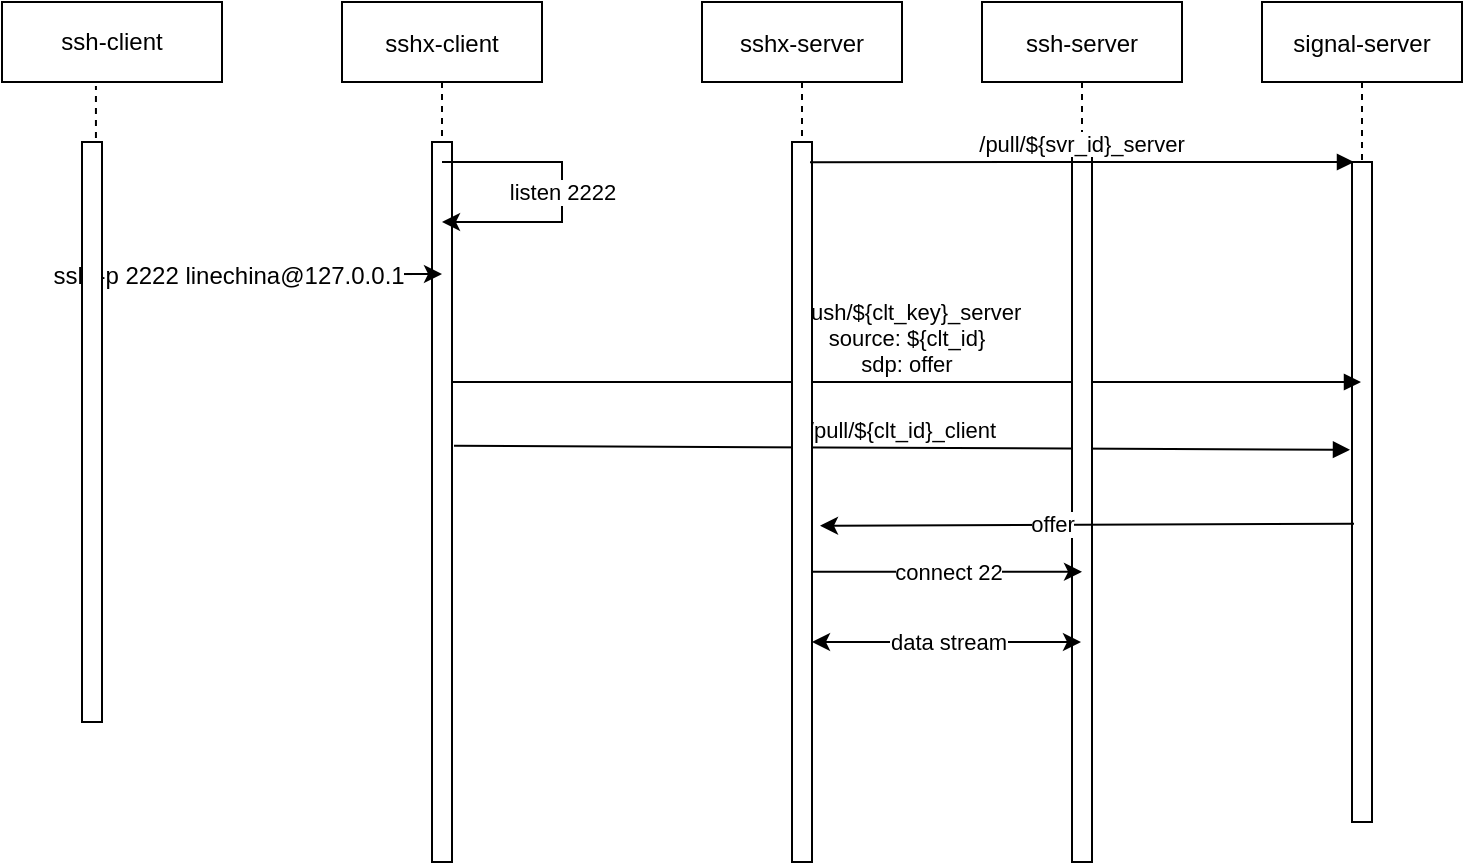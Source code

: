 <mxfile version="14.6.13" type="github">
  <diagram id="kgpKYQtTHZ0yAKxKKP6v" name="Page-1">
    <mxGraphModel dx="2036" dy="615" grid="1" gridSize="10" guides="1" tooltips="1" connect="1" arrows="1" fold="1" page="1" pageScale="1" pageWidth="850" pageHeight="1100" math="0" shadow="0">
      <root>
        <mxCell id="0" />
        <mxCell id="1" parent="0" />
        <mxCell id="3nuBFxr9cyL0pnOWT2aG-1" value="sshx-client" style="shape=umlLifeline;perimeter=lifelinePerimeter;container=1;collapsible=0;recursiveResize=0;rounded=0;shadow=0;strokeWidth=1;" parent="1" vertex="1">
          <mxGeometry x="120" y="80" width="100" height="430" as="geometry" />
        </mxCell>
        <mxCell id="3nuBFxr9cyL0pnOWT2aG-2" value="" style="points=[];perimeter=orthogonalPerimeter;rounded=0;shadow=0;strokeWidth=1;" parent="3nuBFxr9cyL0pnOWT2aG-1" vertex="1">
          <mxGeometry x="45" y="70" width="10" height="360" as="geometry" />
        </mxCell>
        <mxCell id="3nuBFxr9cyL0pnOWT2aG-5" value="signal-server" style="shape=umlLifeline;perimeter=lifelinePerimeter;container=1;collapsible=0;recursiveResize=0;rounded=0;shadow=0;strokeWidth=1;" parent="1" vertex="1">
          <mxGeometry x="580" y="80" width="100" height="410" as="geometry" />
        </mxCell>
        <mxCell id="3nuBFxr9cyL0pnOWT2aG-6" value="" style="points=[];perimeter=orthogonalPerimeter;rounded=0;shadow=0;strokeWidth=1;" parent="3nuBFxr9cyL0pnOWT2aG-5" vertex="1">
          <mxGeometry x="45" y="80" width="10" height="330" as="geometry" />
        </mxCell>
        <mxCell id="3nuBFxr9cyL0pnOWT2aG-8" value="/push/${clt_key}_server&#xa;source: ${clt_id}&#xa;sdp: offer" style="verticalAlign=bottom;endArrow=block;shadow=0;strokeWidth=1;" parent="1" source="3nuBFxr9cyL0pnOWT2aG-2" target="3nuBFxr9cyL0pnOWT2aG-5" edge="1">
          <mxGeometry relative="1" as="geometry">
            <mxPoint x="275" y="160" as="sourcePoint" />
            <Array as="points">
              <mxPoint x="175" y="270" />
            </Array>
          </mxGeometry>
        </mxCell>
        <mxCell id="8hrVhE37rYxSTI8BDwuA-1" value="listen 2222" style="edgeStyle=orthogonalEdgeStyle;rounded=0;orthogonalLoop=1;jettySize=auto;html=1;" edge="1" parent="1" source="3nuBFxr9cyL0pnOWT2aG-1">
          <mxGeometry relative="1" as="geometry">
            <mxPoint x="170" y="190" as="targetPoint" />
            <Array as="points">
              <mxPoint x="230" y="160" />
              <mxPoint x="230" y="190" />
            </Array>
          </mxGeometry>
        </mxCell>
        <mxCell id="8hrVhE37rYxSTI8BDwuA-2" value="ssh-client" style="rounded=0;whiteSpace=wrap;html=1;" vertex="1" parent="1">
          <mxGeometry x="-50" y="80" width="110" height="40" as="geometry" />
        </mxCell>
        <mxCell id="8hrVhE37rYxSTI8BDwuA-3" value="" style="endArrow=none;dashed=1;html=1;entryX=0.427;entryY=1.05;entryDx=0;entryDy=0;entryPerimeter=0;" edge="1" parent="1" target="8hrVhE37rYxSTI8BDwuA-2">
          <mxGeometry width="50" height="50" relative="1" as="geometry">
            <mxPoint x="-3" y="400" as="sourcePoint" />
            <mxPoint x="450" y="290" as="targetPoint" />
          </mxGeometry>
        </mxCell>
        <mxCell id="8hrVhE37rYxSTI8BDwuA-6" style="edgeStyle=orthogonalEdgeStyle;rounded=0;orthogonalLoop=1;jettySize=auto;html=1;exitX=1.1;exitY=0.228;exitDx=0;exitDy=0;exitPerimeter=0;" edge="1" parent="1" source="8hrVhE37rYxSTI8BDwuA-5">
          <mxGeometry relative="1" as="geometry">
            <mxPoint x="170" y="216" as="targetPoint" />
          </mxGeometry>
        </mxCell>
        <mxCell id="8hrVhE37rYxSTI8BDwuA-7" value="&lt;div style=&quot;text-align: left ; line-height: 1.75&quot;&gt;&lt;font style=&quot;font-size: 12px&quot;&gt;ssh -p 2222 linechina@127.0.0.1&lt;/font&gt;&lt;/div&gt;" style="edgeLabel;html=1;align=center;verticalAlign=middle;resizable=0;points=[];" vertex="1" connectable="0" parent="8hrVhE37rYxSTI8BDwuA-6">
          <mxGeometry x="-0.267" y="-1" relative="1" as="geometry">
            <mxPoint as="offset" />
          </mxGeometry>
        </mxCell>
        <mxCell id="8hrVhE37rYxSTI8BDwuA-5" value="" style="points=[];perimeter=orthogonalPerimeter;rounded=0;shadow=0;strokeWidth=1;" vertex="1" parent="1">
          <mxGeometry x="-10" y="150" width="10" height="290" as="geometry" />
        </mxCell>
        <mxCell id="8hrVhE37rYxSTI8BDwuA-8" value="/pull/${clt_id}_client" style="verticalAlign=bottom;endArrow=block;shadow=0;strokeWidth=1;entryX=-0.1;entryY=0.436;entryDx=0;entryDy=0;entryPerimeter=0;exitX=1.1;exitY=0.422;exitDx=0;exitDy=0;exitPerimeter=0;" edge="1" parent="1" source="3nuBFxr9cyL0pnOWT2aG-2" target="3nuBFxr9cyL0pnOWT2aG-6">
          <mxGeometry relative="1" as="geometry">
            <mxPoint x="170" y="390" as="sourcePoint" />
            <mxPoint x="359.5" y="280" as="targetPoint" />
            <Array as="points" />
          </mxGeometry>
        </mxCell>
        <mxCell id="8hrVhE37rYxSTI8BDwuA-9" value="sshx-server" style="shape=umlLifeline;perimeter=lifelinePerimeter;container=1;collapsible=0;recursiveResize=0;rounded=0;shadow=0;strokeWidth=1;" vertex="1" parent="1">
          <mxGeometry x="300" y="80" width="100" height="430" as="geometry" />
        </mxCell>
        <mxCell id="8hrVhE37rYxSTI8BDwuA-10" value="" style="points=[];perimeter=orthogonalPerimeter;rounded=0;shadow=0;strokeWidth=1;" vertex="1" parent="8hrVhE37rYxSTI8BDwuA-9">
          <mxGeometry x="45" y="70" width="10" height="360" as="geometry" />
        </mxCell>
        <mxCell id="8hrVhE37rYxSTI8BDwuA-11" value="ssh-server" style="shape=umlLifeline;perimeter=lifelinePerimeter;container=1;collapsible=0;recursiveResize=0;rounded=0;shadow=0;strokeWidth=1;" vertex="1" parent="1">
          <mxGeometry x="440" y="80" width="100" height="430" as="geometry" />
        </mxCell>
        <mxCell id="8hrVhE37rYxSTI8BDwuA-12" value="" style="points=[];perimeter=orthogonalPerimeter;rounded=0;shadow=0;strokeWidth=1;" vertex="1" parent="8hrVhE37rYxSTI8BDwuA-11">
          <mxGeometry x="45" y="70" width="10" height="360" as="geometry" />
        </mxCell>
        <mxCell id="8hrVhE37rYxSTI8BDwuA-13" value="/pull/${svr_id}_server" style="verticalAlign=bottom;endArrow=block;shadow=0;strokeWidth=1;entryX=0.1;entryY=0;entryDx=0;entryDy=0;entryPerimeter=0;exitX=0.9;exitY=0.028;exitDx=0;exitDy=0;exitPerimeter=0;" edge="1" parent="1" source="8hrVhE37rYxSTI8BDwuA-10" target="3nuBFxr9cyL0pnOWT2aG-6">
          <mxGeometry relative="1" as="geometry">
            <mxPoint x="186" y="311.92" as="sourcePoint" />
            <mxPoint x="634" y="313.88" as="targetPoint" />
            <Array as="points" />
          </mxGeometry>
        </mxCell>
        <mxCell id="8hrVhE37rYxSTI8BDwuA-14" value="" style="endArrow=classic;html=1;exitX=0.1;exitY=0.548;exitDx=0;exitDy=0;exitPerimeter=0;entryX=1.4;entryY=0.533;entryDx=0;entryDy=0;entryPerimeter=0;" edge="1" parent="1" source="3nuBFxr9cyL0pnOWT2aG-6" target="8hrVhE37rYxSTI8BDwuA-10">
          <mxGeometry width="50" height="50" relative="1" as="geometry">
            <mxPoint x="400" y="340" as="sourcePoint" />
            <mxPoint x="450" y="290" as="targetPoint" />
          </mxGeometry>
        </mxCell>
        <mxCell id="8hrVhE37rYxSTI8BDwuA-15" value="offer" style="edgeLabel;html=1;align=center;verticalAlign=middle;resizable=0;points=[];" vertex="1" connectable="0" parent="8hrVhE37rYxSTI8BDwuA-14">
          <mxGeometry x="0.131" y="-1" relative="1" as="geometry">
            <mxPoint as="offset" />
          </mxGeometry>
        </mxCell>
        <mxCell id="8hrVhE37rYxSTI8BDwuA-16" value="connect 22" style="endArrow=classic;html=1;exitX=1;exitY=0.597;exitDx=0;exitDy=0;exitPerimeter=0;entryX=0.5;entryY=0.597;entryDx=0;entryDy=0;entryPerimeter=0;" edge="1" parent="1" source="8hrVhE37rYxSTI8BDwuA-10" target="8hrVhE37rYxSTI8BDwuA-12">
          <mxGeometry width="50" height="50" relative="1" as="geometry">
            <mxPoint x="400" y="340" as="sourcePoint" />
            <mxPoint x="450" y="290" as="targetPoint" />
          </mxGeometry>
        </mxCell>
        <mxCell id="8hrVhE37rYxSTI8BDwuA-17" value="data stream" style="endArrow=classic;startArrow=classic;html=1;" edge="1" parent="1" source="8hrVhE37rYxSTI8BDwuA-10" target="8hrVhE37rYxSTI8BDwuA-11">
          <mxGeometry width="50" height="50" relative="1" as="geometry">
            <mxPoint x="400" y="340" as="sourcePoint" />
            <mxPoint x="450" y="290" as="targetPoint" />
            <Array as="points">
              <mxPoint x="420" y="400" />
            </Array>
          </mxGeometry>
        </mxCell>
      </root>
    </mxGraphModel>
  </diagram>
</mxfile>
